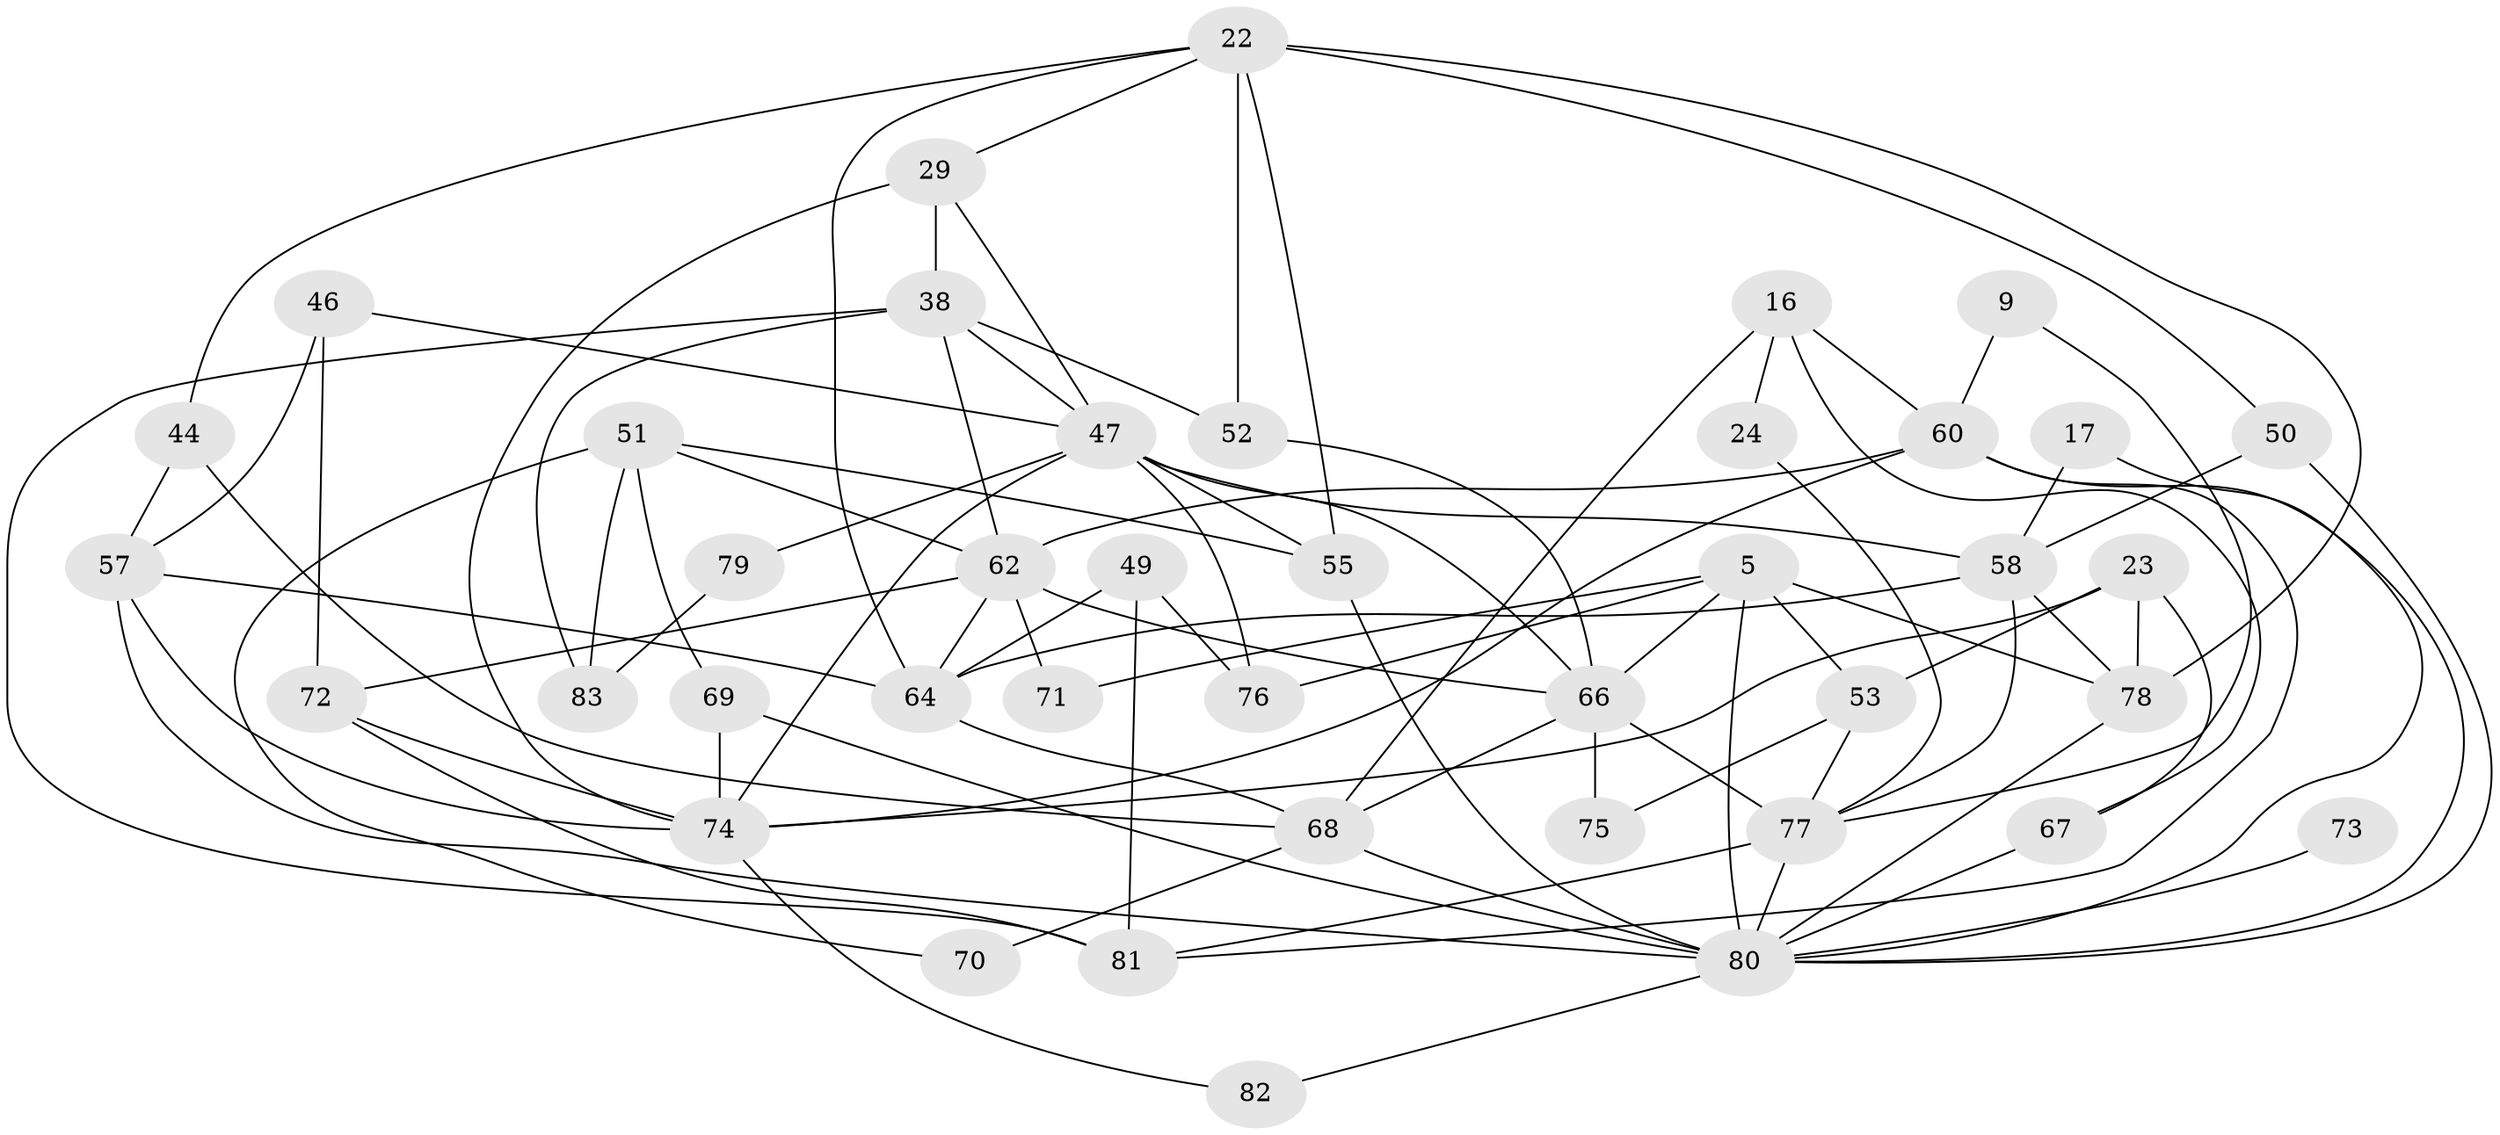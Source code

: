 // original degree distribution, {2: 0.1927710843373494, 4: 0.27710843373493976, 8: 0.024096385542168676, 5: 0.1927710843373494, 6: 0.12048192771084337, 3: 0.18072289156626506, 7: 0.012048192771084338}
// Generated by graph-tools (version 1.1) at 2025/52/03/04/25 21:52:22]
// undirected, 41 vertices, 91 edges
graph export_dot {
graph [start="1"]
  node [color=gray90,style=filled];
  5;
  9;
  16;
  17;
  22 [super="+14"];
  23 [super="+8"];
  24;
  29;
  38 [super="+20"];
  44;
  46;
  47 [super="+27"];
  49;
  50;
  51 [super="+32"];
  52 [super="+15"];
  53 [super="+35"];
  55;
  57 [super="+40+54"];
  58 [super="+18"];
  60 [super="+12"];
  62 [super="+25"];
  64 [super="+11+61"];
  66 [super="+33"];
  67;
  68 [super="+65"];
  69 [super="+3+34"];
  70;
  71;
  72;
  73;
  74 [super="+56+37+42"];
  75;
  76 [super="+41"];
  77 [super="+21+48"];
  78 [super="+13+59"];
  79;
  80 [super="+45+63"];
  81 [super="+26"];
  82;
  83;
  5 -- 80 [weight=2];
  5 -- 53 [weight=2];
  5 -- 66;
  5 -- 71;
  5 -- 78;
  5 -- 76;
  9 -- 60;
  9 -- 77;
  16 -- 68;
  16 -- 60;
  16 -- 24;
  16 -- 67;
  17 -- 58;
  17 -- 80;
  22 -- 52 [weight=2];
  22 -- 55;
  22 -- 64 [weight=2];
  22 -- 50;
  22 -- 44;
  22 -- 29;
  22 -- 78 [weight=2];
  23 -- 78 [weight=2];
  23 -- 67;
  23 -- 53;
  23 -- 74 [weight=2];
  24 -- 77;
  29 -- 74 [weight=2];
  29 -- 38;
  29 -- 47;
  38 -- 81 [weight=3];
  38 -- 83;
  38 -- 62;
  38 -- 47;
  38 -- 52;
  44 -- 68;
  44 -- 57;
  46 -- 47;
  46 -- 72;
  46 -- 57;
  47 -- 74;
  47 -- 66 [weight=2];
  47 -- 55;
  47 -- 58 [weight=2];
  47 -- 79;
  47 -- 76;
  49 -- 81 [weight=2];
  49 -- 76;
  49 -- 64;
  50 -- 58;
  50 -- 80;
  51 -- 62;
  51 -- 70;
  51 -- 83;
  51 -- 69;
  51 -- 55;
  52 -- 66;
  53 -- 75;
  53 -- 77;
  55 -- 80;
  57 -- 74 [weight=3];
  57 -- 64;
  57 -- 80 [weight=2];
  58 -- 78 [weight=2];
  58 -- 77;
  58 -- 64;
  60 -- 81;
  60 -- 74 [weight=3];
  60 -- 62;
  60 -- 80;
  62 -- 64 [weight=2];
  62 -- 66;
  62 -- 71;
  62 -- 72;
  64 -- 68 [weight=2];
  66 -- 68;
  66 -- 75;
  66 -- 77 [weight=2];
  67 -- 80 [weight=2];
  68 -- 70;
  68 -- 80 [weight=2];
  69 -- 74 [weight=3];
  69 -- 80 [weight=4];
  72 -- 81;
  72 -- 74;
  73 -- 80 [weight=2];
  74 -- 82;
  77 -- 80 [weight=4];
  77 -- 81;
  78 -- 80;
  79 -- 83;
  80 -- 82;
}
